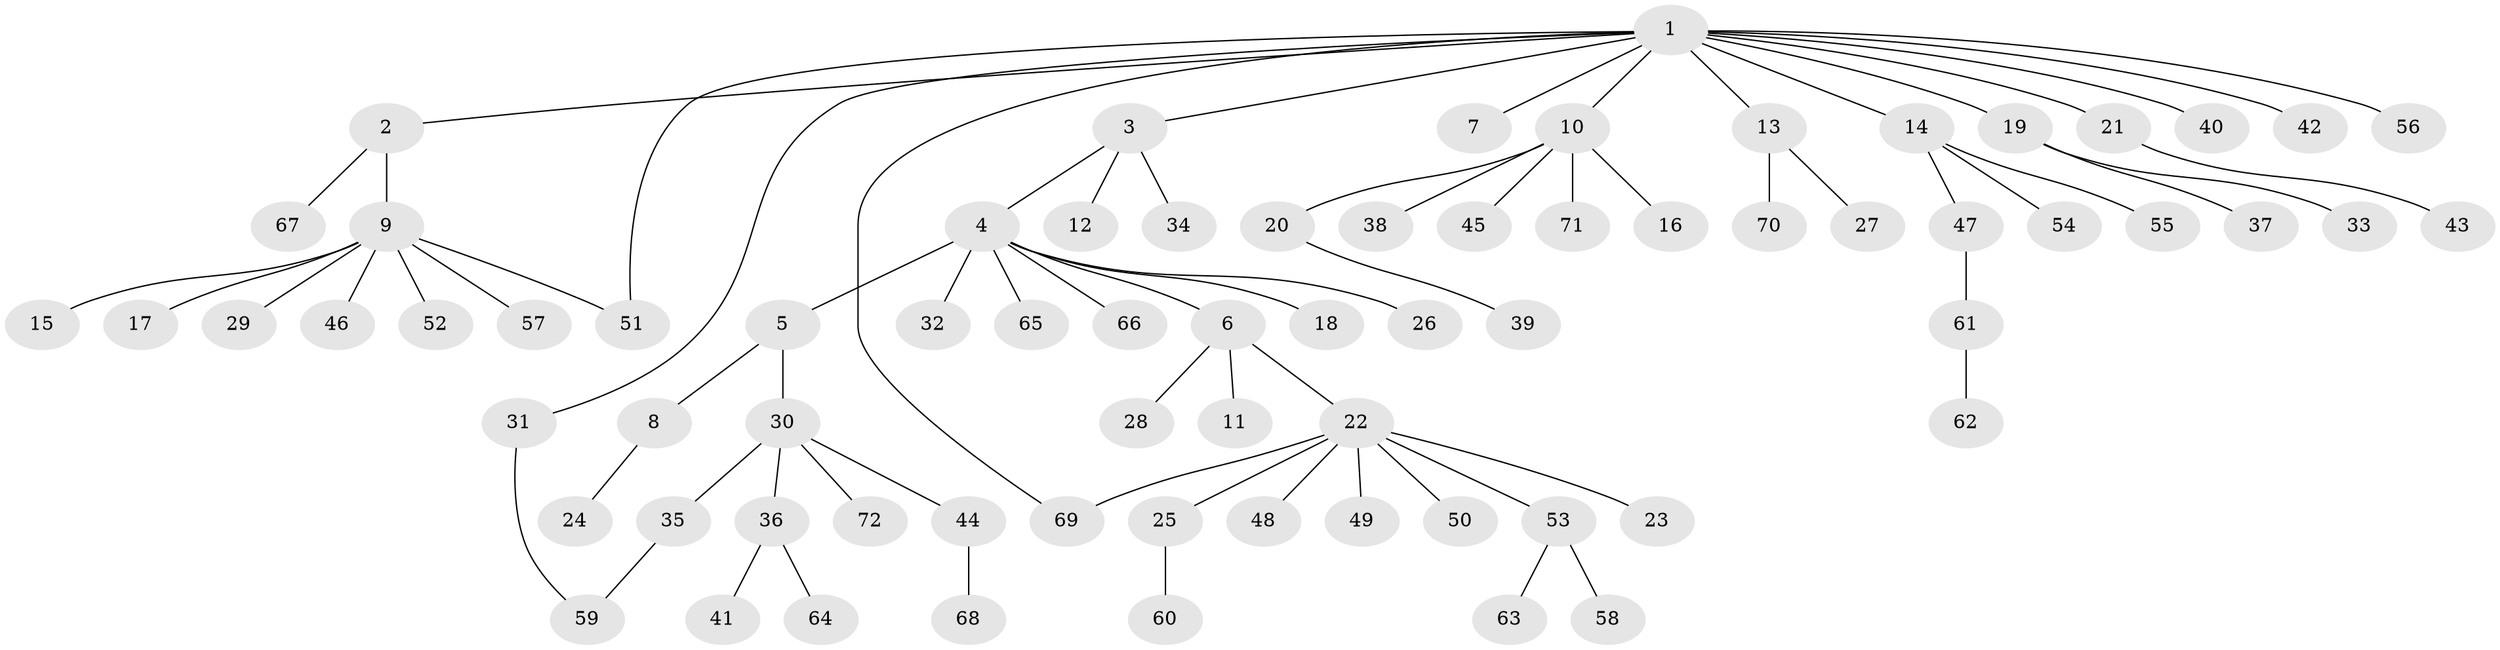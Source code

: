 // Generated by graph-tools (version 1.1) at 2025/14/03/09/25 04:14:20]
// undirected, 72 vertices, 74 edges
graph export_dot {
graph [start="1"]
  node [color=gray90,style=filled];
  1;
  2;
  3;
  4;
  5;
  6;
  7;
  8;
  9;
  10;
  11;
  12;
  13;
  14;
  15;
  16;
  17;
  18;
  19;
  20;
  21;
  22;
  23;
  24;
  25;
  26;
  27;
  28;
  29;
  30;
  31;
  32;
  33;
  34;
  35;
  36;
  37;
  38;
  39;
  40;
  41;
  42;
  43;
  44;
  45;
  46;
  47;
  48;
  49;
  50;
  51;
  52;
  53;
  54;
  55;
  56;
  57;
  58;
  59;
  60;
  61;
  62;
  63;
  64;
  65;
  66;
  67;
  68;
  69;
  70;
  71;
  72;
  1 -- 2;
  1 -- 3;
  1 -- 7;
  1 -- 10;
  1 -- 13;
  1 -- 14;
  1 -- 19;
  1 -- 21;
  1 -- 31;
  1 -- 40;
  1 -- 42;
  1 -- 51;
  1 -- 56;
  1 -- 69;
  2 -- 9;
  2 -- 67;
  3 -- 4;
  3 -- 12;
  3 -- 34;
  4 -- 5;
  4 -- 6;
  4 -- 18;
  4 -- 26;
  4 -- 32;
  4 -- 65;
  4 -- 66;
  5 -- 8;
  5 -- 30;
  6 -- 11;
  6 -- 22;
  6 -- 28;
  8 -- 24;
  9 -- 15;
  9 -- 17;
  9 -- 29;
  9 -- 46;
  9 -- 51;
  9 -- 52;
  9 -- 57;
  10 -- 16;
  10 -- 20;
  10 -- 38;
  10 -- 45;
  10 -- 71;
  13 -- 27;
  13 -- 70;
  14 -- 47;
  14 -- 54;
  14 -- 55;
  19 -- 33;
  19 -- 37;
  20 -- 39;
  21 -- 43;
  22 -- 23;
  22 -- 25;
  22 -- 48;
  22 -- 49;
  22 -- 50;
  22 -- 53;
  22 -- 69;
  25 -- 60;
  30 -- 35;
  30 -- 36;
  30 -- 44;
  30 -- 72;
  31 -- 59;
  35 -- 59;
  36 -- 41;
  36 -- 64;
  44 -- 68;
  47 -- 61;
  53 -- 58;
  53 -- 63;
  61 -- 62;
}
